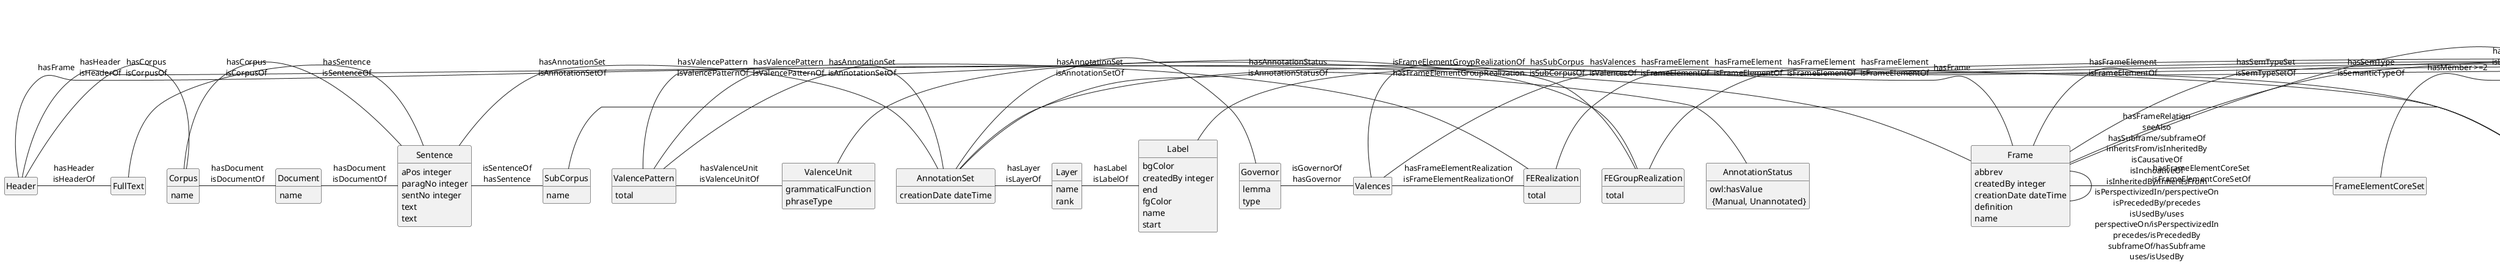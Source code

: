 @startuml
hide empty attributes
hide empty methods
hide circle

"Header"             - Corpus               : hasCorpus\nisCorpusOf
"Header"             - Frame                : hasFrame
"Header"             - FullText             : hasHeader\nisHeaderOf
"Header"             - LexicalUnit          : hasHeader\nisHeaderOf
AnnotationSet        - AnnotationStatus     : hasAnnotationStatus\nisAnnotationStatusOf
AnnotationSet        - Frame                : hasFrame
AnnotationSet        - Governor             : hasAnnotationSet\nisAnnotationSetOf
AnnotationSet        - Layer                : hasLayer\nisLayerOf
Corpus               - Document             : hasDocument\nisDocumentOf
Corpus               - Sentence             : hasCorpus\nisCorpusOf
Document             - Sentence             : hasDocument\nisDocumentOf
FEGroupRealization   - FrameElement         : hasFrameElement\nisFrameElementOf
FERealization        - FrameElement         : hasFrameElement\nisFrameElementOf
Frame                - Frame                : hasFrameRelation\nseeAlso\nhasSubframe/subframeOf\ninheritsFrom/isInheritedBy\nisCausativeOf\nisInchoativeOf\nisInheritedBy/inheritsFrom\nisPerspectivizedIn/perspectiveOn\nisPrecededBy/precedes\nisUsedBy/uses\nperspectiveOn/isPerspectivizedIn\nprecedes/isPrecededBy\nsubframeOf/hasSubframe\nuses/isUsedBy
Frame                - FrameElement         : hasFrameElement\nisFrameElementOf
Frame                - FrameElementCoreSet  : hasFrameElementCoreSet\nisFrameElementCoreSetOf
Frame                - LexicalUnit          : hasLexicalUnit\nisLexicalUnitOf\nisFrameOf\nhasFrame
Frame                - SemType              : hasSemType\nisSemanticTypeOf
Frame                - SemTypeSet           : hasSemTypeSet\nisSemTypeSetOf
FrameElement         - Coreness             : isCorenessOf\nhasCoreness
FrameElement         - FrameElement         : hasFrameElementRelation\nexclusesFE\nrequiresFE
FrameElementCoreSet  - FrameElement         : hasMember >=2
FullText             - Sentence             : hasSentence\nisSentenceOf
Governor             - Valences             : isGovernorOf\nhasGovernor
Label                - FrameElement         : hasFrameElement\nisFrameElementOf
Layer                - Label                : hasLabel\nisLabelOf
Lexeme               - PartOfSpeech         : hasPartOfSpeech\nisPartOfSpeechOf
LexicalUnit          - FrameElement         : isIncorporatedFrameElementOf\nhasIncorporatedFrameElement
LexicalUnit          - Lexeme               : hasLexeme\nisLexemeOf
LexicalUnit          - PartOfSpeech         : hasPartOfSpeech\nisPartOfSpeechOf
LexicalUnit          - SemType              : hasSemType\nisSemanticTypeOf
LexicalUnit          - SemTypeSet           : hasSemTypeSet\nisSemTypeSetOf
SubCorpus            - LexicalUnit          : hasSubCorpus\nisSubCorpusOf
Valences             - LexicalUnit          : hasValences\nisValencesOf
SemType              - SemType              : hasSuperType
SemTypeSet           - SemType              : hasMember\nisMemberOf
Sentence             - AnnotationSet        : hasAnnotationSet\nisAnnotationSetOf
Sentence             - SubCorpus            : isSentenceOf\nhasSentence
ValencePattern       - AnnotationSet        : hasAnnotationSet\nisAnnotationSetOf
ValencePattern       - FEGroupRealization   : hasValencePattern\nIsValencePatternOf
ValencePattern       - FERealization        : hasValencePattern\nIsValencePatternOf
ValencePattern       - ValenceUnit          : hasValenceUnit\nisValenceUnitOf
Valences             - FEGroupRealization   : isFrameElementGroypRealizationOf\nhasFrameElementGroupRealization
Valences             - FERealization        : hasFrameElementRealization\nisFrameElementRealizationOf
ValenceUnit          - FrameElement         : hasFrameElement\nisFrameElementOf

AnnotationSet       : creationDate dateTime
AnnotationStatus    : owl:hasValue\l {Manual, Unannotated}
Coreness            : owl:hasValue\l {Core, Core-Unexpressed,\l  Extra-thematic, Peripheral}
Corpus              : name
Document            : name
FEGroupRealization  : total
FERealization       : total
Frame               : abbrev
Frame               : createdBy integer
Frame               : creationDate dateTime
Frame               : definition
Frame               : name
FrameElement        : abbrev
FrameElement        : createdBy integer
FrameElement        : creationDate dateTime
Governor            : lemma
Governor            : type
Label               : bgColor
Label               : createdBy integer
Label               : end
Label               : fgColor
Label               : name
Label               : start
Layer               : name
Layer               : rank
Lexeme              : breakBefore
Lexeme              : headword
Lexeme              : name
Lexeme              : order
LexicalUnit         : name
LexicalUnit         : status
PartOfSpeech        : owl:hasValue\l {Adjective, Adverb, Article,\l  C, ComplexConjunction, Interjections,\l  Noun, Numeral, Preposition, Pronoun,\l  SimpleConjunction, Verb}
SemType             : abbrev
SemType             : name
Sentence            : aPos integer
Sentence            : paragNo integer
Sentence            : sentNo integer
Sentence            : text
Sentence            : text
SubCorpus           : name
ValencePattern      : total
ValenceUnit         : grammaticalFunction
ValenceUnit         : phraseType

@enduml
